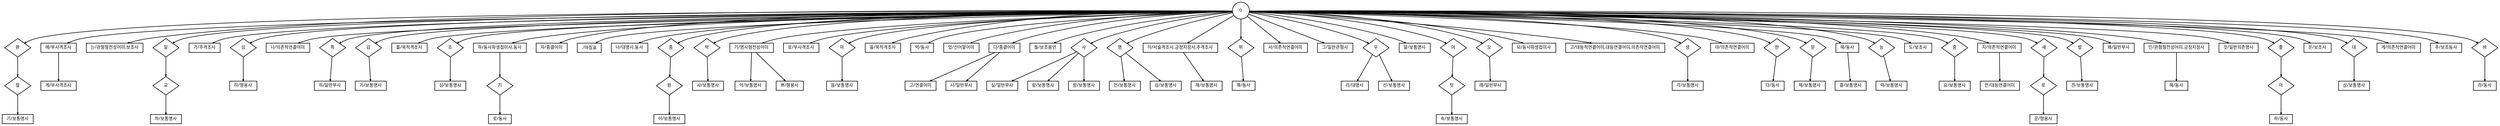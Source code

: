 // Trie
digraph {
	node [fontsize=8]
	node [height=0.1]
	node [width=0.1]
	node [fixedsize=false]
	node [shape=circle]
	edge [arrowsize=0.3]
	0
	node [shape=diamond]
	1 [label="환"]
	0 -> 1
	node [shape=box]
	node [fontname=NanumGothic]
	2 [label="에/부사격조사"]
	0 -> 2
	node [shape=box]
	node [fontname=NanumGothic]
	3 [label="는/관형형전성어미,보조사"]
	0 -> 3
	node [shape=diamond]
	4 [label="일"]
	0 -> 4
	node [shape=box]
	node [fontname=NanumGothic]
	5 [label="가/주격조사"]
	0 -> 5
	node [shape=diamond]
	6 [label="심"]
	0 -> 6
	node [shape=box]
	node [fontname=NanumGothic]
	7 [label="니/의존적연결어미"]
	0 -> 7
	node [shape=diamond]
	8 [label="특"]
	0 -> 8
	node [shape=diamond]
	9 [label="감"]
	0 -> 9
	node [shape=box]
	node [fontname=NanumGothic]
	10 [label="를/목적격조사"]
	0 -> 10
	node [shape=diamond]
	11 [label="조"]
	0 -> 11
	node [shape=box]
	node [fontname=NanumGothic]
	12 [label="하/동사파생접미사,동사"]
	0 -> 12
	node [shape=box]
	node [fontname=NanumGothic]
	13 [label="자/종결어미"]
	0 -> 13
	node [shape=box]
	node [fontname=NanumGothic]
	14 [label="./마침표"]
	0 -> 14
	node [shape=box]
	node [fontname=NanumGothic]
	15 [label="나/대명사,동사"]
	0 -> 15
	node [shape=diamond]
	16 [label="종"]
	0 -> 16
	node [shape=diamond]
	17 [label="박"]
	0 -> 17
	node [shape=box]
	node [fontname=NanumGothic]
	18 [label="기/명사형전성어미"]
	0 -> 18
	node [shape=box]
	node [fontname=NanumGothic]
	19 [label="로/부사격조사"]
	0 -> 19
	node [shape=diamond]
	20 [label="마"]
	0 -> 20
	node [shape=box]
	node [fontname=NanumGothic]
	21 [label="을/목적격조사"]
	0 -> 21
	node [shape=box]
	node [fontname=NanumGothic]
	22 [label="먹/동사"]
	0 -> 22
	node [shape=box]
	node [fontname=NanumGothic]
	23 [label="었/선어말어미"]
	0 -> 23
	node [shape=box]
	node [fontname=NanumGothic]
	24 [label="다/종결어미"]
	0 -> 24
	node [shape=box]
	node [fontname=NanumGothic]
	25 [label="들/보조용언"]
	0 -> 25
	node [shape=diamond]
	26 [label="사"]
	0 -> 26
	node [shape=diamond]
	27 [label="명"]
	0 -> 27
	node [shape=box]
	node [fontname=NanumGothic]
	28 [label="이/서술격조사,긍정지정사,주격조사"]
	0 -> 28
	node [shape=diamond]
	29 [label="위"]
	0 -> 29
	node [shape=box]
	node [fontname=NanumGothic]
	30 [label="서/의존적연결어미"]
	0 -> 30
	node [shape=box]
	node [fontname=NanumGothic]
	31 [label="그/일반관형사"]
	0 -> 31
	node [shape=diamond]
	32 [label="우"]
	0 -> 32
	node [shape=box]
	node [fontname=NanumGothic]
	33 [label="말/보통명사"]
	0 -> 33
	node [shape=diamond]
	34 [label="머"]
	0 -> 34
	node [shape=diamond]
	35 [label="오"]
	0 -> 35
	node [shape=box]
	node [fontname=NanumGothic]
	36 [label="되/동사파생접미사"]
	0 -> 36
	node [shape=box]
	node [fontname=NanumGothic]
	37 [label="고/대등적연결어미,대등연결어미,의존적연결어미"]
	0 -> 37
	node [shape=diamond]
	38 [label="생"]
	0 -> 38
	node [shape=box]
	node [fontname=NanumGothic]
	39 [label="야/의존적연결어미"]
	0 -> 39
	node [shape=diamond]
	40 [label="한"]
	0 -> 40
	node [shape=diamond]
	41 [label="문"]
	0 -> 41
	node [shape=box]
	node [fontname=NanumGothic]
	42 [label="해/동사"]
	0 -> 42
	node [shape=diamond]
	43 [label="능"]
	0 -> 43
	node [shape=box]
	node [fontname=NanumGothic]
	44 [label="도/보조사"]
	0 -> 44
	node [shape=diamond]
	45 [label="중"]
	0 -> 45
	node [shape=box]
	node [fontname=NanumGothic]
	46 [label="지/의존적연결어미"]
	0 -> 46
	node [shape=diamond]
	47 [label="새"]
	0 -> 47
	node [shape=diamond]
	48 [label="발"]
	0 -> 48
	node [shape=box]
	node [fontname=NanumGothic]
	49 [label="왜/일반부사"]
	0 -> 49
	node [shape=box]
	node [fontname=NanumGothic]
	50 [label="인/관형형전성어미,긍정지정사"]
	0 -> 50
	node [shape=box]
	node [fontname=NanumGothic]
	51 [label="것/일반의존명사"]
	0 -> 51
	node [shape=diamond]
	52 [label="좋"]
	0 -> 52
	node [shape=box]
	node [fontname=NanumGothic]
	53 [label="은/보조사"]
	0 -> 53
	node [shape=diamond]
	54 [label="대"]
	0 -> 54
	node [shape=box]
	node [fontname=NanumGothic]
	55 [label="게/의존적연결어미"]
	0 -> 55
	node [shape=box]
	node [fontname=NanumGothic]
	56 [label="주/보조동사"]
	0 -> 56
	node [shape=diamond]
	57 [label="바"]
	0 -> 57
	node [shape=diamond]
	58 [label="절"]
	1 -> 58
	node [shape=box]
	node [fontname=NanumGothic]
	59 [label="게/부사격조사"]
	2 -> 59
	node [shape=diamond]
	60 [label="교"]
	4 -> 60
	node [shape=box]
	node [fontname=NanumGothic]
	61 [label="하/형용사"]
	6 -> 61
	node [shape=box]
	node [fontname=NanumGothic]
	62 [label="히/일반부사"]
	8 -> 62
	node [shape=box]
	node [fontname=NanumGothic]
	63 [label="기/보통명사"]
	9 -> 63
	node [shape=box]
	node [fontname=NanumGothic]
	64 [label="심/보통명사"]
	11 -> 64
	node [shape=diamond]
	65 [label="기"]
	12 -> 65
	node [shape=diamond]
	66 [label="원"]
	16 -> 66
	node [shape=box]
	node [fontname=NanumGothic]
	67 [label="사/보통명사"]
	17 -> 67
	node [shape=box]
	node [fontname=NanumGothic]
	68 [label="억/보통명사"]
	18 -> 68
	node [shape=box]
	node [fontname=NanumGothic]
	69 [label="쁘/형용사"]
	18 -> 69
	node [shape=box]
	node [fontname=NanumGothic]
	70 [label="음/보통명사"]
	20 -> 70
	node [shape=box]
	node [fontname=NanumGothic]
	71 [label="고/연결어미"]
	24 -> 71
	node [shape=box]
	node [fontname=NanumGothic]
	72 [label="시/일반부사"]
	24 -> 72
	node [shape=box]
	node [fontname=NanumGothic]
	73 [label="실/일반부사"]
	26 -> 73
	node [shape=box]
	node [fontname=NanumGothic]
	74 [label="람/보통명사"]
	26 -> 74
	node [shape=box]
	node [fontname=NanumGothic]
	75 [label="랑/보통명사"]
	26 -> 75
	node [shape=box]
	node [fontname=NanumGothic]
	76 [label="언/보통명사"]
	27 -> 76
	node [shape=box]
	node [fontname=NanumGothic]
	77 [label="심/보통명사"]
	27 -> 77
	node [shape=box]
	node [fontname=NanumGothic]
	78 [label="해/보통명사"]
	28 -> 78
	node [shape=box]
	node [fontname=NanumGothic]
	79 [label="해/동사"]
	29 -> 79
	node [shape=box]
	node [fontname=NanumGothic]
	80 [label="리/대명사"]
	32 -> 80
	node [shape=box]
	node [fontname=NanumGothic]
	81 [label="선/보통명사"]
	32 -> 81
	node [shape=diamond]
	82 [label="릿"]
	34 -> 82
	node [shape=box]
	node [fontname=NanumGothic]
	83 [label="래/일반부사"]
	35 -> 83
	node [shape=box]
	node [fontname=NanumGothic]
	84 [label="각/보통명사"]
	38 -> 84
	node [shape=box]
	node [fontname=NanumGothic]
	85 [label="다/동사"]
	40 -> 85
	node [shape=box]
	node [fontname=NanumGothic]
	86 [label="제/보통명사"]
	41 -> 86
	node [shape=box]
	node [fontname=NanumGothic]
	87 [label="결/보통명사"]
	42 -> 87
	node [shape=box]
	node [fontname=NanumGothic]
	88 [label="력/보통명사"]
	43 -> 88
	node [shape=box]
	node [fontname=NanumGothic]
	89 [label="요/보통명사"]
	45 -> 89
	node [shape=box]
	node [fontname=NanumGothic]
	90 [label="만/대등연결어미"]
	46 -> 90
	node [shape=diamond]
	91 [label="로"]
	47 -> 91
	node [shape=box]
	node [fontname=NanumGothic]
	92 [label="견/보통명사"]
	48 -> 92
	node [shape=box]
	node [fontname=NanumGothic]
	93 [label="해/동사"]
	50 -> 93
	node [shape=diamond]
	94 [label="아"]
	52 -> 94
	node [shape=box]
	node [fontname=NanumGothic]
	95 [label="상/보통명사"]
	54 -> 95
	node [shape=box]
	node [fontname=NanumGothic]
	96 [label="라/동사"]
	57 -> 96
	node [shape=box]
	node [fontname=NanumGothic]
	97 [label="기/보통명사"]
	58 -> 97
	node [shape=box]
	node [fontname=NanumGothic]
	98 [label="차/보통명사"]
	60 -> 98
	node [shape=box]
	node [fontname=NanumGothic]
	99 [label="로/동사"]
	65 -> 99
	node [shape=box]
	node [fontname=NanumGothic]
	100 [label="이/보통명사"]
	66 -> 100
	node [shape=box]
	node [fontname=NanumGothic]
	101 [label="속/보통명사"]
	82 -> 101
	node [shape=box]
	node [fontname=NanumGothic]
	102 [label="운/형용사"]
	91 -> 102
	node [shape=box]
	node [fontname=NanumGothic]
	103 [label="하/동사"]
	94 -> 103
}

